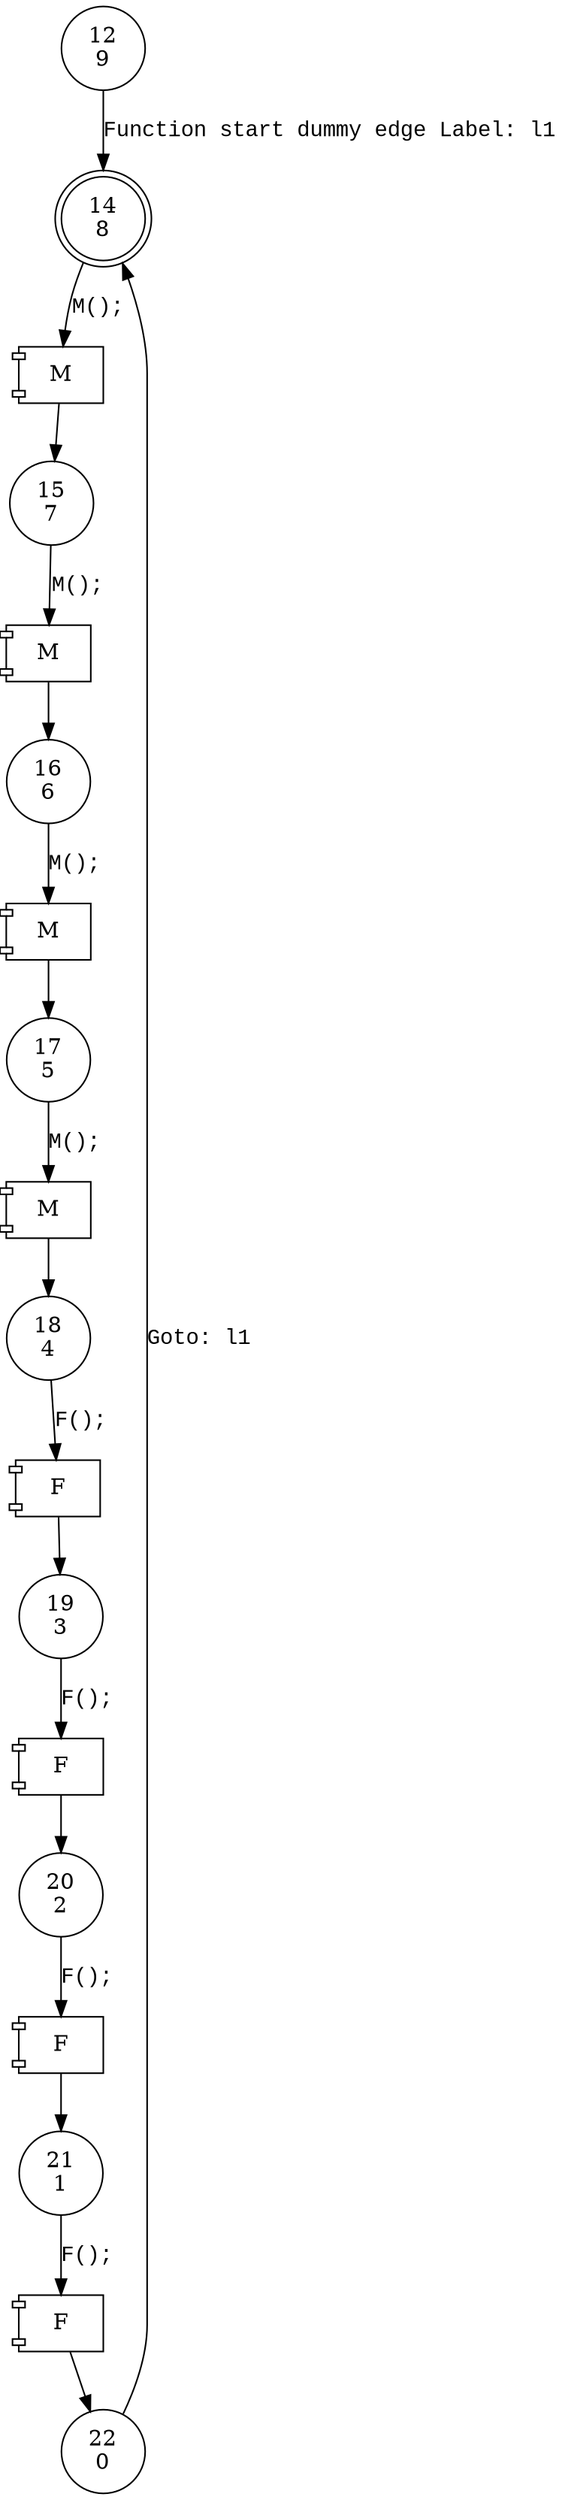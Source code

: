 digraph person {
14 [shape="doublecircle" label="14\n8"]
15 [shape="circle" label="15\n7"]
16 [shape="circle" label="16\n6"]
17 [shape="circle" label="17\n5"]
18 [shape="circle" label="18\n4"]
19 [shape="circle" label="19\n3"]
20 [shape="circle" label="20\n2"]
21 [shape="circle" label="21\n1"]
22 [shape="circle" label="22\n0"]
12 [shape="circle" label="12\n9"]
100002 [shape="component" label="M"]
14 -> 100002 [label="M();" fontname="Courier New"]
100002 -> 15 [label="" fontname="Courier New"]
100003 [shape="component" label="M"]
15 -> 100003 [label="M();" fontname="Courier New"]
100003 -> 16 [label="" fontname="Courier New"]
100004 [shape="component" label="M"]
16 -> 100004 [label="M();" fontname="Courier New"]
100004 -> 17 [label="" fontname="Courier New"]
100005 [shape="component" label="M"]
17 -> 100005 [label="M();" fontname="Courier New"]
100005 -> 18 [label="" fontname="Courier New"]
100006 [shape="component" label="F"]
18 -> 100006 [label="F();" fontname="Courier New"]
100006 -> 19 [label="" fontname="Courier New"]
100007 [shape="component" label="F"]
19 -> 100007 [label="F();" fontname="Courier New"]
100007 -> 20 [label="" fontname="Courier New"]
100008 [shape="component" label="F"]
20 -> 100008 [label="F();" fontname="Courier New"]
100008 -> 21 [label="" fontname="Courier New"]
100009 [shape="component" label="F"]
21 -> 100009 [label="F();" fontname="Courier New"]
100009 -> 22 [label="" fontname="Courier New"]
12 -> 14 [label="Function start dummy edge Label: l1" fontname="Courier New"]
22 -> 14 [label="Goto: l1" fontname="Courier New"]
}
